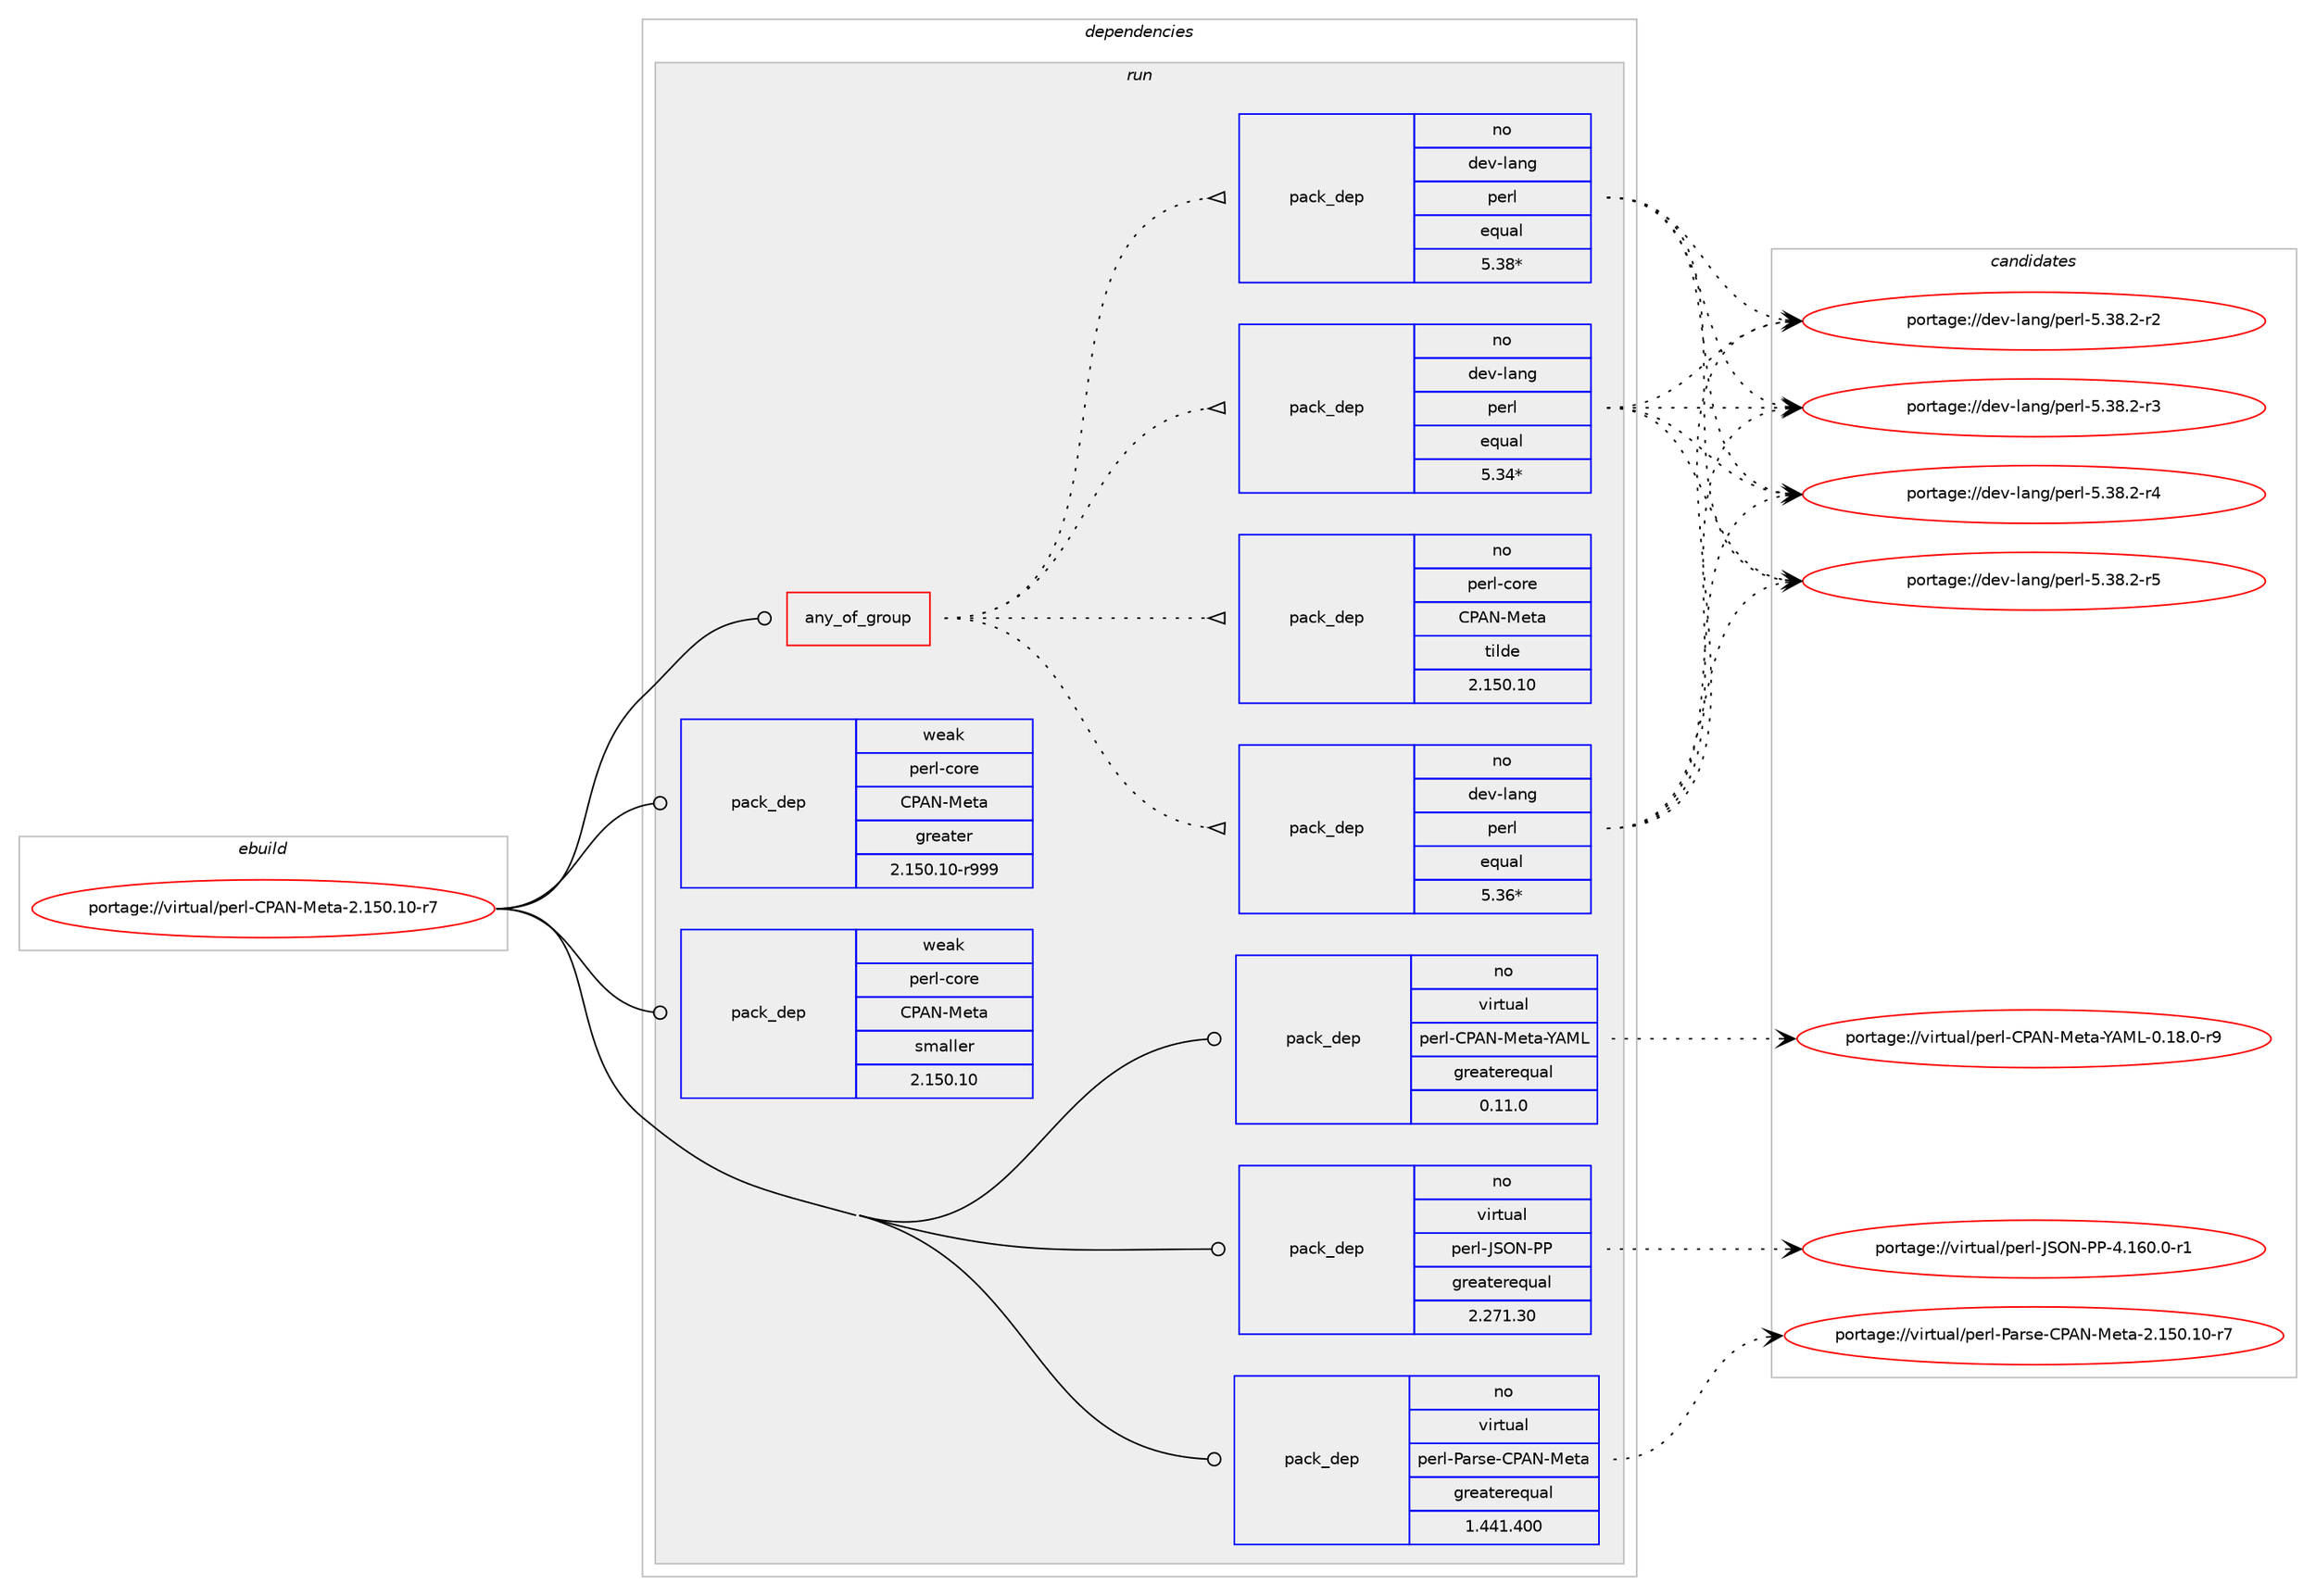 digraph prolog {

# *************
# Graph options
# *************

newrank=true;
concentrate=true;
compound=true;
graph [rankdir=LR,fontname=Helvetica,fontsize=10,ranksep=1.5];#, ranksep=2.5, nodesep=0.2];
edge  [arrowhead=vee];
node  [fontname=Helvetica,fontsize=10];

# **********
# The ebuild
# **********

subgraph cluster_leftcol {
color=gray;
rank=same;
label=<<i>ebuild</i>>;
id [label="portage://virtual/perl-CPAN-Meta-2.150.10-r7", color=red, width=4, href="../virtual/perl-CPAN-Meta-2.150.10-r7.svg"];
}

# ****************
# The dependencies
# ****************

subgraph cluster_midcol {
color=gray;
label=<<i>dependencies</i>>;
subgraph cluster_compile {
fillcolor="#eeeeee";
style=filled;
label=<<i>compile</i>>;
}
subgraph cluster_compileandrun {
fillcolor="#eeeeee";
style=filled;
label=<<i>compile and run</i>>;
}
subgraph cluster_run {
fillcolor="#eeeeee";
style=filled;
label=<<i>run</i>>;
subgraph any44 {
dependency1969 [label=<<TABLE BORDER="0" CELLBORDER="1" CELLSPACING="0" CELLPADDING="4"><TR><TD CELLPADDING="10">any_of_group</TD></TR></TABLE>>, shape=none, color=red];subgraph pack668 {
dependency1970 [label=<<TABLE BORDER="0" CELLBORDER="1" CELLSPACING="0" CELLPADDING="4" WIDTH="220"><TR><TD ROWSPAN="6" CELLPADDING="30">pack_dep</TD></TR><TR><TD WIDTH="110">no</TD></TR><TR><TD>dev-lang</TD></TR><TR><TD>perl</TD></TR><TR><TD>equal</TD></TR><TR><TD>5.38*</TD></TR></TABLE>>, shape=none, color=blue];
}
dependency1969:e -> dependency1970:w [weight=20,style="dotted",arrowhead="oinv"];
subgraph pack669 {
dependency1971 [label=<<TABLE BORDER="0" CELLBORDER="1" CELLSPACING="0" CELLPADDING="4" WIDTH="220"><TR><TD ROWSPAN="6" CELLPADDING="30">pack_dep</TD></TR><TR><TD WIDTH="110">no</TD></TR><TR><TD>dev-lang</TD></TR><TR><TD>perl</TD></TR><TR><TD>equal</TD></TR><TR><TD>5.36*</TD></TR></TABLE>>, shape=none, color=blue];
}
dependency1969:e -> dependency1971:w [weight=20,style="dotted",arrowhead="oinv"];
subgraph pack670 {
dependency1972 [label=<<TABLE BORDER="0" CELLBORDER="1" CELLSPACING="0" CELLPADDING="4" WIDTH="220"><TR><TD ROWSPAN="6" CELLPADDING="30">pack_dep</TD></TR><TR><TD WIDTH="110">no</TD></TR><TR><TD>dev-lang</TD></TR><TR><TD>perl</TD></TR><TR><TD>equal</TD></TR><TR><TD>5.34*</TD></TR></TABLE>>, shape=none, color=blue];
}
dependency1969:e -> dependency1972:w [weight=20,style="dotted",arrowhead="oinv"];
subgraph pack671 {
dependency1973 [label=<<TABLE BORDER="0" CELLBORDER="1" CELLSPACING="0" CELLPADDING="4" WIDTH="220"><TR><TD ROWSPAN="6" CELLPADDING="30">pack_dep</TD></TR><TR><TD WIDTH="110">no</TD></TR><TR><TD>perl-core</TD></TR><TR><TD>CPAN-Meta</TD></TR><TR><TD>tilde</TD></TR><TR><TD>2.150.10</TD></TR></TABLE>>, shape=none, color=blue];
}
dependency1969:e -> dependency1973:w [weight=20,style="dotted",arrowhead="oinv"];
}
id:e -> dependency1969:w [weight=20,style="solid",arrowhead="odot"];
# *** BEGIN UNKNOWN DEPENDENCY TYPE (TODO) ***
# id -> package_dependency(portage://virtual/perl-CPAN-Meta-2.150.10-r7,run,no,dev-lang,perl,none,[,,],any_same_slot,[])
# *** END UNKNOWN DEPENDENCY TYPE (TODO) ***

subgraph pack672 {
dependency1974 [label=<<TABLE BORDER="0" CELLBORDER="1" CELLSPACING="0" CELLPADDING="4" WIDTH="220"><TR><TD ROWSPAN="6" CELLPADDING="30">pack_dep</TD></TR><TR><TD WIDTH="110">no</TD></TR><TR><TD>virtual</TD></TR><TR><TD>perl-CPAN-Meta-YAML</TD></TR><TR><TD>greaterequal</TD></TR><TR><TD>0.11.0</TD></TR></TABLE>>, shape=none, color=blue];
}
id:e -> dependency1974:w [weight=20,style="solid",arrowhead="odot"];
subgraph pack673 {
dependency1975 [label=<<TABLE BORDER="0" CELLBORDER="1" CELLSPACING="0" CELLPADDING="4" WIDTH="220"><TR><TD ROWSPAN="6" CELLPADDING="30">pack_dep</TD></TR><TR><TD WIDTH="110">no</TD></TR><TR><TD>virtual</TD></TR><TR><TD>perl-JSON-PP</TD></TR><TR><TD>greaterequal</TD></TR><TR><TD>2.271.30</TD></TR></TABLE>>, shape=none, color=blue];
}
id:e -> dependency1975:w [weight=20,style="solid",arrowhead="odot"];
subgraph pack674 {
dependency1976 [label=<<TABLE BORDER="0" CELLBORDER="1" CELLSPACING="0" CELLPADDING="4" WIDTH="220"><TR><TD ROWSPAN="6" CELLPADDING="30">pack_dep</TD></TR><TR><TD WIDTH="110">no</TD></TR><TR><TD>virtual</TD></TR><TR><TD>perl-Parse-CPAN-Meta</TD></TR><TR><TD>greaterequal</TD></TR><TR><TD>1.441.400</TD></TR></TABLE>>, shape=none, color=blue];
}
id:e -> dependency1976:w [weight=20,style="solid",arrowhead="odot"];
subgraph pack675 {
dependency1977 [label=<<TABLE BORDER="0" CELLBORDER="1" CELLSPACING="0" CELLPADDING="4" WIDTH="220"><TR><TD ROWSPAN="6" CELLPADDING="30">pack_dep</TD></TR><TR><TD WIDTH="110">weak</TD></TR><TR><TD>perl-core</TD></TR><TR><TD>CPAN-Meta</TD></TR><TR><TD>greater</TD></TR><TR><TD>2.150.10-r999</TD></TR></TABLE>>, shape=none, color=blue];
}
id:e -> dependency1977:w [weight=20,style="solid",arrowhead="odot"];
subgraph pack676 {
dependency1978 [label=<<TABLE BORDER="0" CELLBORDER="1" CELLSPACING="0" CELLPADDING="4" WIDTH="220"><TR><TD ROWSPAN="6" CELLPADDING="30">pack_dep</TD></TR><TR><TD WIDTH="110">weak</TD></TR><TR><TD>perl-core</TD></TR><TR><TD>CPAN-Meta</TD></TR><TR><TD>smaller</TD></TR><TR><TD>2.150.10</TD></TR></TABLE>>, shape=none, color=blue];
}
id:e -> dependency1978:w [weight=20,style="solid",arrowhead="odot"];
}
}

# **************
# The candidates
# **************

subgraph cluster_choices {
rank=same;
color=gray;
label=<<i>candidates</i>>;

subgraph choice668 {
color=black;
nodesep=1;
choice100101118451089711010347112101114108455346515646504511450 [label="portage://dev-lang/perl-5.38.2-r2", color=red, width=4,href="../dev-lang/perl-5.38.2-r2.svg"];
choice100101118451089711010347112101114108455346515646504511451 [label="portage://dev-lang/perl-5.38.2-r3", color=red, width=4,href="../dev-lang/perl-5.38.2-r3.svg"];
choice100101118451089711010347112101114108455346515646504511452 [label="portage://dev-lang/perl-5.38.2-r4", color=red, width=4,href="../dev-lang/perl-5.38.2-r4.svg"];
choice100101118451089711010347112101114108455346515646504511453 [label="portage://dev-lang/perl-5.38.2-r5", color=red, width=4,href="../dev-lang/perl-5.38.2-r5.svg"];
dependency1970:e -> choice100101118451089711010347112101114108455346515646504511450:w [style=dotted,weight="100"];
dependency1970:e -> choice100101118451089711010347112101114108455346515646504511451:w [style=dotted,weight="100"];
dependency1970:e -> choice100101118451089711010347112101114108455346515646504511452:w [style=dotted,weight="100"];
dependency1970:e -> choice100101118451089711010347112101114108455346515646504511453:w [style=dotted,weight="100"];
}
subgraph choice669 {
color=black;
nodesep=1;
choice100101118451089711010347112101114108455346515646504511450 [label="portage://dev-lang/perl-5.38.2-r2", color=red, width=4,href="../dev-lang/perl-5.38.2-r2.svg"];
choice100101118451089711010347112101114108455346515646504511451 [label="portage://dev-lang/perl-5.38.2-r3", color=red, width=4,href="../dev-lang/perl-5.38.2-r3.svg"];
choice100101118451089711010347112101114108455346515646504511452 [label="portage://dev-lang/perl-5.38.2-r4", color=red, width=4,href="../dev-lang/perl-5.38.2-r4.svg"];
choice100101118451089711010347112101114108455346515646504511453 [label="portage://dev-lang/perl-5.38.2-r5", color=red, width=4,href="../dev-lang/perl-5.38.2-r5.svg"];
dependency1971:e -> choice100101118451089711010347112101114108455346515646504511450:w [style=dotted,weight="100"];
dependency1971:e -> choice100101118451089711010347112101114108455346515646504511451:w [style=dotted,weight="100"];
dependency1971:e -> choice100101118451089711010347112101114108455346515646504511452:w [style=dotted,weight="100"];
dependency1971:e -> choice100101118451089711010347112101114108455346515646504511453:w [style=dotted,weight="100"];
}
subgraph choice670 {
color=black;
nodesep=1;
choice100101118451089711010347112101114108455346515646504511450 [label="portage://dev-lang/perl-5.38.2-r2", color=red, width=4,href="../dev-lang/perl-5.38.2-r2.svg"];
choice100101118451089711010347112101114108455346515646504511451 [label="portage://dev-lang/perl-5.38.2-r3", color=red, width=4,href="../dev-lang/perl-5.38.2-r3.svg"];
choice100101118451089711010347112101114108455346515646504511452 [label="portage://dev-lang/perl-5.38.2-r4", color=red, width=4,href="../dev-lang/perl-5.38.2-r4.svg"];
choice100101118451089711010347112101114108455346515646504511453 [label="portage://dev-lang/perl-5.38.2-r5", color=red, width=4,href="../dev-lang/perl-5.38.2-r5.svg"];
dependency1972:e -> choice100101118451089711010347112101114108455346515646504511450:w [style=dotted,weight="100"];
dependency1972:e -> choice100101118451089711010347112101114108455346515646504511451:w [style=dotted,weight="100"];
dependency1972:e -> choice100101118451089711010347112101114108455346515646504511452:w [style=dotted,weight="100"];
dependency1972:e -> choice100101118451089711010347112101114108455346515646504511453:w [style=dotted,weight="100"];
}
subgraph choice671 {
color=black;
nodesep=1;
}
subgraph choice672 {
color=black;
nodesep=1;
choice118105114116117971084711210111410845678065784577101116974589657776454846495646484511457 [label="portage://virtual/perl-CPAN-Meta-YAML-0.18.0-r9", color=red, width=4,href="../virtual/perl-CPAN-Meta-YAML-0.18.0-r9.svg"];
dependency1974:e -> choice118105114116117971084711210111410845678065784577101116974589657776454846495646484511457:w [style=dotted,weight="100"];
}
subgraph choice673 {
color=black;
nodesep=1;
choice1181051141161179710847112101114108457483797845808045524649544846484511449 [label="portage://virtual/perl-JSON-PP-4.160.0-r1", color=red, width=4,href="../virtual/perl-JSON-PP-4.160.0-r1.svg"];
dependency1975:e -> choice1181051141161179710847112101114108457483797845808045524649544846484511449:w [style=dotted,weight="100"];
}
subgraph choice674 {
color=black;
nodesep=1;
choice118105114116117971084711210111410845809711411510145678065784577101116974550464953484649484511455 [label="portage://virtual/perl-Parse-CPAN-Meta-2.150.10-r7", color=red, width=4,href="../virtual/perl-Parse-CPAN-Meta-2.150.10-r7.svg"];
dependency1976:e -> choice118105114116117971084711210111410845809711411510145678065784577101116974550464953484649484511455:w [style=dotted,weight="100"];
}
subgraph choice675 {
color=black;
nodesep=1;
}
subgraph choice676 {
color=black;
nodesep=1;
}
}

}
